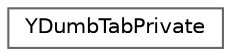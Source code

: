 digraph "Graphical Class Hierarchy"
{
 // LATEX_PDF_SIZE
  bgcolor="transparent";
  edge [fontname=Helvetica,fontsize=10,labelfontname=Helvetica,labelfontsize=10];
  node [fontname=Helvetica,fontsize=10,shape=box,height=0.2,width=0.4];
  rankdir="LR";
  Node0 [id="Node000000",label="YDumbTabPrivate",height=0.2,width=0.4,color="grey40", fillcolor="white", style="filled",URL="$structYDumbTabPrivate.html",tooltip=" "];
}
